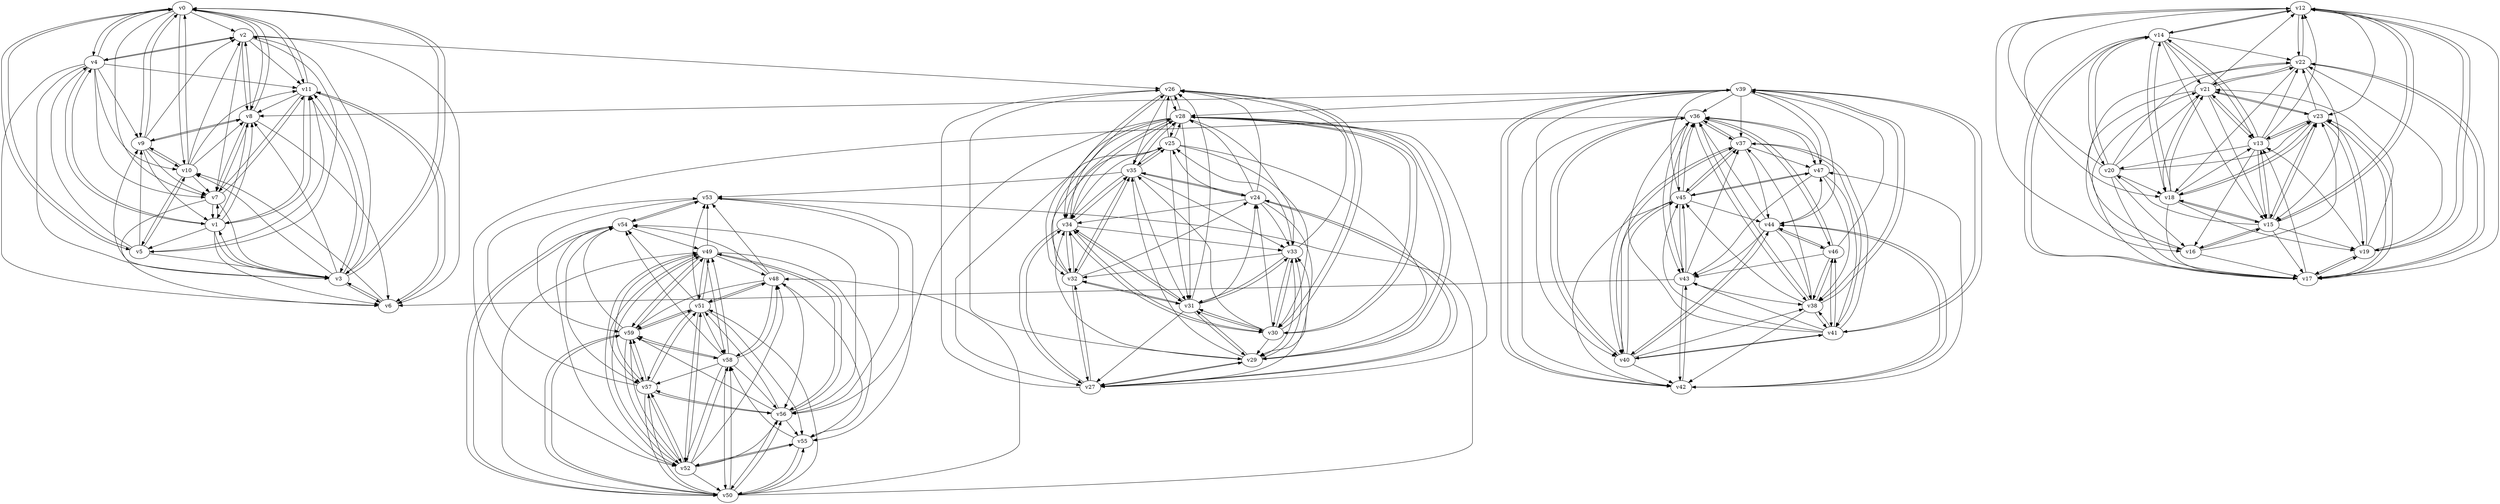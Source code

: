 digraph buchi_test075 {
    v0 [name="v0", player=1, priority=0];
    v1 [name="v1", player=1, priority=0];
    v2 [name="v2", player=0, priority=0];
    v3 [name="v3", player=1, priority=0];
    v4 [name="v4", player=1, priority=0];
    v5 [name="v5", player=1, priority=0];
    v6 [name="v6", player=1, priority=1];
    v7 [name="v7", player=0, priority=1];
    v8 [name="v8", player=1, priority=1];
    v9 [name="v9", player=0, priority=0];
    v10 [name="v10", player=1, priority=1];
    v11 [name="v11", player=0, priority=1];
    v12 [name="v12", player=1, priority=1];
    v13 [name="v13", player=0, priority=1];
    v14 [name="v14", player=1, priority=0];
    v15 [name="v15", player=0, priority=0];
    v16 [name="v16", player=0, priority=1];
    v17 [name="v17", player=1, priority=1];
    v18 [name="v18", player=1, priority=1];
    v19 [name="v19", player=0, priority=1];
    v20 [name="v20", player=0, priority=0];
    v21 [name="v21", player=1, priority=0];
    v22 [name="v22", player=0, priority=1];
    v23 [name="v23", player=0, priority=1];
    v24 [name="v24", player=1, priority=0];
    v25 [name="v25", player=0, priority=0];
    v26 [name="v26", player=0, priority=0];
    v27 [name="v27", player=0, priority=0];
    v28 [name="v28", player=1, priority=1];
    v29 [name="v29", player=0, priority=0];
    v30 [name="v30", player=0, priority=0];
    v31 [name="v31", player=0, priority=0];
    v32 [name="v32", player=0, priority=1];
    v33 [name="v33", player=0, priority=1];
    v34 [name="v34", player=0, priority=1];
    v35 [name="v35", player=1, priority=0];
    v36 [name="v36", player=1, priority=0];
    v37 [name="v37", player=1, priority=0];
    v38 [name="v38", player=0, priority=0];
    v39 [name="v39", player=0, priority=1];
    v40 [name="v40", player=1, priority=0];
    v41 [name="v41", player=1, priority=1];
    v42 [name="v42", player=1, priority=1];
    v43 [name="v43", player=0, priority=0];
    v44 [name="v44", player=1, priority=0];
    v45 [name="v45", player=0, priority=1];
    v46 [name="v46", player=0, priority=1];
    v47 [name="v47", player=1, priority=1];
    v48 [name="v48", player=1, priority=0];
    v49 [name="v49", player=0, priority=0];
    v50 [name="v50", player=0, priority=0];
    v51 [name="v51", player=1, priority=1];
    v52 [name="v52", player=1, priority=1];
    v53 [name="v53", player=0, priority=1];
    v54 [name="v54", player=1, priority=0];
    v55 [name="v55", player=1, priority=0];
    v56 [name="v56", player=0, priority=1];
    v57 [name="v57", player=1, priority=0];
    v58 [name="v58", player=1, priority=0];
    v59 [name="v59", player=1, priority=0];
    v18 -> v17;
    v26 -> v30;
    v8 -> v0;
    v8 -> v9;
    v0 -> v5;
    v40 -> v41;
    v48 -> v54;
    v33 -> v29;
    v4 -> v2;
    v44 -> v38;
    v52 -> v51;
    v25 -> v34;
    v44 -> v47;
    v3 -> v6;
    v14 -> v15;
    v34 -> v30;
    v7 -> v3;
    v15 -> v16;
    v55 -> v52;
    v59 -> v50;
    v18 -> v21;
    v29 -> v27;
    v11 -> v0;
    v40 -> v36;
    v0 -> v9;
    v40 -> v45;
    v48 -> v58;
    v41 -> v37;
    v25 -> v29;
    v44 -> v42;
    v3 -> v1;
    v3 -> v10;
    v51 -> v59;
    v36 -> v43;
    v47 -> v43;
    v59 -> v54;
    v36 -> v52;
    v21 -> v18;
    v29 -> v31;
    v48 -> v53;
    v10 -> v8;
    v22 -> v18;
    v51 -> v54;
    v28 -> v25;
    v36 -> v38;
    v47 -> v38;
    v28 -> v34;
    v7 -> v11;
    v36 -> v47;
    v59 -> v49;
    v21 -> v13;
    v21 -> v22;
    v50 -> v58;
    v29 -> v35;
    v40 -> v44;
    v2 -> v8;
    v25 -> v28;
    v2 -> v26;
    v3 -> v0;
    v43 -> v36;
    v51 -> v49;
    v3 -> v9;
    v43 -> v45;
    v51 -> v58;
    v14 -> v18;
    v28 -> v29;
    v36 -> v42;
    v6 -> v10;
    v58 -> v48;
    v28 -> v56;
    v58 -> v57;
    v21 -> v17;
    v50 -> v53;
    v10 -> v7;
    v54 -> v50;
    v32 -> v31;
    v24 -> v27;
    v51 -> v53;
    v36 -> v37;
    v28 -> v33;
    v58 -> v52;
    v21 -> v12;
    v50 -> v48;
    v42 -> v44;
    v50 -> v57;
    v10 -> v2;
    v39 -> v38;
    v31 -> v34;
    v10 -> v11;
    v39 -> v47;
    v2 -> v7;
    v13 -> v22;
    v32 -> v35;
    v51 -> v48;
    v35 -> v31;
    v17 -> v19;
    v49 -> v51;
    v58 -> v56;
    v42 -> v39;
    v31 -> v29;
    v39 -> v42;
    v2 -> v11;
    v54 -> v49;
    v24 -> v26;
    v24 -> v35;
    v5 -> v3;
    v46 -> v41;
    v9 -> v1;
    v17 -> v14;
    v57 -> v50;
    v9 -> v10;
    v38 -> v46;
    v17 -> v23;
    v57 -> v59;
    v49 -> v55;
    v42 -> v43;
    v50 -> v56;
    v39 -> v28;
    v31 -> v24;
    v39 -> v37;
    v31 -> v33;
    v13 -> v12;
    v32 -> v25;
    v13 -> v21;
    v16 -> v17;
    v46 -> v36;
    v38 -> v41;
    v49 -> v59;
    v50 -> v51;
    v42 -> v47;
    v12 -> v15;
    v23 -> v15;
    v4 -> v11;
    v39 -> v41;
    v1 -> v5;
    v45 -> v39;
    v13 -> v16;
    v24 -> v25;
    v35 -> v25;
    v37 -> v44;
    v16 -> v21;
    v56 -> v57;
    v9 -> v0;
    v26 -> v34;
    v5 -> v11;
    v38 -> v36;
    v57 -> v49;
    v38 -> v45;
    v19 -> v13;
    v27 -> v26;
    v19 -> v22;
    v30 -> v31;
    v20 -> v14;
    v41 -> v46;
    v20 -> v23;
    v4 -> v6;
    v12 -> v19;
    v23 -> v19;
    v31 -> v32;
    v52 -> v55;
    v43 -> v6;
    v45 -> v43;
    v53 -> v56;
    v15 -> v20;
    v26 -> v29;
    v46 -> v44;
    v0 -> v4;
    v19 -> v17;
    v30 -> v26;
    v30 -> v35;
    v20 -> v18;
    v4 -> v1;
    v12 -> v14;
    v52 -> v50;
    v4 -> v10;
    v44 -> v46;
    v12 -> v23;
    v52 -> v59;
    v1 -> v4;
    v45 -> v47;
    v46 -> v39;
    v59 -> v58;
    v19 -> v12;
    v0 -> v8;
    v11 -> v8;
    v19 -> v21;
    v39 -> v8;
    v41 -> v36;
    v33 -> v32;
    v41 -> v45;
    v23 -> v18;
    v34 -> v33;
    v45 -> v42;
    v56 -> v51;
    v37 -> v47;
    v7 -> v6;
    v15 -> v19;
    v18 -> v15;
    v26 -> v28;
    v8 -> v7;
    v0 -> v3;
    v11 -> v3;
    v41 -> v40;
    v4 -> v0;
    v44 -> v36;
    v52 -> v49;
    v4 -> v9;
    v52 -> v58;
    v22 -> v17;
    v14 -> v13;
    v34 -> v28;
    v14 -> v22;
    v45 -> v37;
    v7 -> v1;
    v55 -> v50;
    v36 -> v46;
    v15 -> v23;
    v18 -> v19;
    v59 -> v57;
    v8 -> v2;
    v29 -> v34;
    v11 -> v7;
    v0 -> v7;
    v48 -> v56;
    v33 -> v31;
    v25 -> v27;
    v44 -> v40;
    v22 -> v12;
    v3 -> v8;
    v22 -> v21;
    v51 -> v57;
    v14 -> v17;
    v47 -> v41;
    v15 -> v18;
    v18 -> v14;
    v59 -> v52;
    v18 -> v23;
    v0 -> v2;
    v40 -> v38;
    v48 -> v51;
    v33 -> v26;
    v41 -> v39;
    v25 -> v31;
    v22 -> v16;
    v51 -> v52;
    v14 -> v12;
    v14 -> v21;
    v35 -> v53;
    v47 -> v36;
    v15 -> v13;
    v28 -> v32;
    v36 -> v45;
    v47 -> v45;
    v55 -> v58;
    v29 -> v33;
    v40 -> v42;
    v2 -> v6;
    v54 -> v53;
    v33 -> v30;
    v25 -> v26;
    v25 -> v35;
    v32 -> v34;
    v28 -> v27;
    v36 -> v40;
    v21 -> v15;
    v29 -> v28;
    v40 -> v37;
    v10 -> v5;
    v54 -> v57;
    v43 -> v38;
    v3 -> v2;
    v24 -> v34;
    v35 -> v34;
    v3 -> v11;
    v17 -> v13;
    v17 -> v22;
    v55 -> v48;
    v28 -> v31;
    v6 -> v3;
    v58 -> v50;
    v58 -> v59;
    v50 -> v55;
    v10 -> v0;
    v39 -> v36;
    v10 -> v9;
    v2 -> v5;
    v54 -> v52;
    v32 -> v24;
    v13 -> v20;
    v24 -> v29;
    v43 -> v42;
    v51 -> v55;
    v57 -> v53;
    v28 -> v26;
    v49 -> v58;
    v28 -> v35;
    v58 -> v54;
    v21 -> v23;
    v50 -> v59;
    v31 -> v27;
    v39 -> v40;
    v13 -> v15;
    v32 -> v28;
    v35 -> v24;
    v43 -> v37;
    v24 -> v33;
    v35 -> v33;
    v5 -> v10;
    v17 -> v12;
    v9 -> v8;
    v49 -> v53;
    v28 -> v30;
    v27 -> v34;
    v6 -> v11;
    v58 -> v49;
    v50 -> v54;
    v20 -> v22;
    v12 -> v18;
    v39 -> v44;
    v2 -> v4;
    v1 -> v8;
    v53 -> v55;
    v16 -> v15;
    v24 -> v28;
    v35 -> v28;
    v46 -> v43;
    v38 -> v39;
    v57 -> v52;
    v49 -> v48;
    v49 -> v57;
    v27 -> v29;
    v30 -> v34;
    v50 -> v49;
    v20 -> v17;
    v23 -> v13;
    v31 -> v26;
    v12 -> v22;
    v23 -> v22;
    v1 -> v3;
    v13 -> v14;
    v32 -> v27;
    v13 -> v23;
    v53 -> v59;
    v56 -> v55;
    v35 -> v32;
    v5 -> v0;
    v46 -> v38;
    v5 -> v9;
    v9 -> v7;
    v57 -> v56;
    v49 -> v52;
    v27 -> v24;
    v27 -> v33;
    v30 -> v29;
    v20 -> v12;
    v20 -> v21;
    v23 -> v17;
    v31 -> v30;
    v34 -> v32;
    v1 -> v7;
    v53 -> v54;
    v56 -> v50;
    v16 -> v23;
    v56 -> v59;
    v5 -> v4;
    v9 -> v2;
    v57 -> v51;
    v8 -> v6;
    v49 -> v56;
    v0 -> v11;
    v30 -> v24;
    v30 -> v33;
    v20 -> v16;
    v52 -> v48;
    v23 -> v21;
    v52 -> v57;
    v34 -> v27;
    v45 -> v36;
    v1 -> v11;
    v37 -> v41;
    v56 -> v54;
    v38 -> v42;
    v8 -> v1;
    v11 -> v6;
    v27 -> v32;
    v30 -> v28;
    v41 -> v43;
    v4 -> v3;
    v12 -> v16;
    v34 -> v31;
    v1 -> v6;
    v45 -> v40;
    v37 -> v36;
    v56 -> v49;
    v37 -> v45;
    v15 -> v17;
    v18 -> v13;
    v59 -> v51;
    v26 -> v35;
    v38 -> v37;
    v11 -> v1;
    v0 -> v10;
    v19 -> v23;
    v48 -> v59;
    v33 -> v25;
    v41 -> v38;
    v25 -> v30;
    v4 -> v7;
    v44 -> v43;
    v52 -> v56;
    v22 -> v15;
    v34 -> v26;
    v14 -> v20;
    v34 -> v35;
    v45 -> v44;
    v37 -> v40;
    v15 -> v12;
    v7 -> v8;
}
